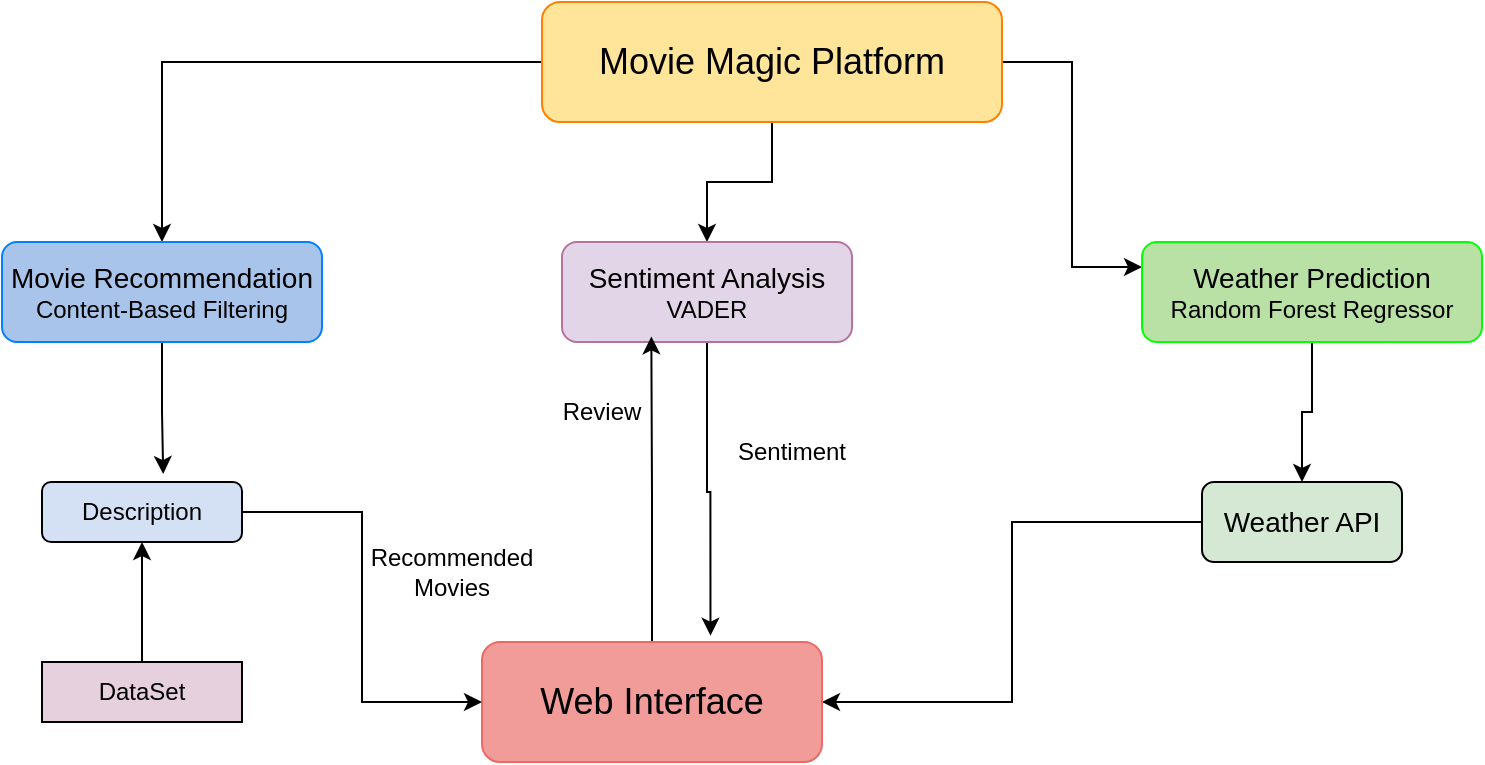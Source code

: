 <mxfile version="26.2.2">
  <diagram name="Page-1" id="xAdAGTWuR1CEKuJv0V0U">
    <mxGraphModel dx="1163" dy="626" grid="1" gridSize="10" guides="1" tooltips="1" connect="1" arrows="1" fold="1" page="1" pageScale="1" pageWidth="850" pageHeight="1100" math="0" shadow="0">
      <root>
        <mxCell id="0" />
        <mxCell id="1" parent="0" />
        <mxCell id="J6cz6Zyrws3GsBAFb2_v-21" value="" style="edgeStyle=orthogonalEdgeStyle;rounded=0;orthogonalLoop=1;jettySize=auto;html=1;" edge="1" parent="1" source="J6cz6Zyrws3GsBAFb2_v-1" target="J6cz6Zyrws3GsBAFb2_v-2">
          <mxGeometry relative="1" as="geometry" />
        </mxCell>
        <mxCell id="J6cz6Zyrws3GsBAFb2_v-22" value="" style="edgeStyle=orthogonalEdgeStyle;rounded=0;orthogonalLoop=1;jettySize=auto;html=1;entryX=0;entryY=0.25;entryDx=0;entryDy=0;" edge="1" parent="1" source="J6cz6Zyrws3GsBAFb2_v-1" target="J6cz6Zyrws3GsBAFb2_v-4">
          <mxGeometry relative="1" as="geometry" />
        </mxCell>
        <mxCell id="J6cz6Zyrws3GsBAFb2_v-24" value="" style="edgeStyle=orthogonalEdgeStyle;rounded=0;orthogonalLoop=1;jettySize=auto;html=1;entryX=0.5;entryY=0;entryDx=0;entryDy=0;" edge="1" parent="1" source="J6cz6Zyrws3GsBAFb2_v-1" target="J6cz6Zyrws3GsBAFb2_v-3">
          <mxGeometry relative="1" as="geometry">
            <mxPoint x="175" y="110" as="targetPoint" />
          </mxGeometry>
        </mxCell>
        <mxCell id="J6cz6Zyrws3GsBAFb2_v-1" value="&lt;font style=&quot;font-size: 18px;&quot;&gt;Movie Magic Platform&lt;/font&gt;" style="rounded=1;whiteSpace=wrap;html=1;fillColor=#FFE599;strokeColor=#FF8000;" vertex="1" parent="1">
          <mxGeometry x="330" y="80" width="230" height="60" as="geometry" />
        </mxCell>
        <mxCell id="J6cz6Zyrws3GsBAFb2_v-16" value="" style="edgeStyle=orthogonalEdgeStyle;rounded=0;orthogonalLoop=1;jettySize=auto;html=1;entryX=0.672;entryY=-0.053;entryDx=0;entryDy=0;entryPerimeter=0;" edge="1" parent="1" source="J6cz6Zyrws3GsBAFb2_v-2" target="J6cz6Zyrws3GsBAFb2_v-6">
          <mxGeometry relative="1" as="geometry" />
        </mxCell>
        <mxCell id="J6cz6Zyrws3GsBAFb2_v-2" value="&lt;font style=&quot;font-size: 14px;&quot;&gt;Sentiment Analysis&lt;/font&gt;&lt;div&gt;VADER&lt;/div&gt;" style="rounded=1;whiteSpace=wrap;html=1;fillColor=#E1D5E7;strokeColor=#B5739D;" vertex="1" parent="1">
          <mxGeometry x="340" y="200" width="145" height="50" as="geometry" />
        </mxCell>
        <mxCell id="J6cz6Zyrws3GsBAFb2_v-12" value="" style="edgeStyle=orthogonalEdgeStyle;rounded=0;orthogonalLoop=1;jettySize=auto;html=1;entryX=0.606;entryY=-0.133;entryDx=0;entryDy=0;entryPerimeter=0;" edge="1" parent="1" source="J6cz6Zyrws3GsBAFb2_v-3" target="J6cz6Zyrws3GsBAFb2_v-7">
          <mxGeometry relative="1" as="geometry" />
        </mxCell>
        <mxCell id="J6cz6Zyrws3GsBAFb2_v-3" value="&lt;font style=&quot;font-size: 14px;&quot;&gt;Movie Recommendation&lt;/font&gt;&lt;div&gt;Content-Based Filtering&lt;/div&gt;" style="rounded=1;whiteSpace=wrap;html=1;fillColor=#A9C4EB;strokeColor=#007FFF;" vertex="1" parent="1">
          <mxGeometry x="60" y="200" width="160" height="50" as="geometry" />
        </mxCell>
        <mxCell id="J6cz6Zyrws3GsBAFb2_v-18" value="" style="edgeStyle=orthogonalEdgeStyle;rounded=0;orthogonalLoop=1;jettySize=auto;html=1;" edge="1" parent="1" source="J6cz6Zyrws3GsBAFb2_v-4" target="J6cz6Zyrws3GsBAFb2_v-5">
          <mxGeometry relative="1" as="geometry" />
        </mxCell>
        <mxCell id="J6cz6Zyrws3GsBAFb2_v-4" value="&lt;font style=&quot;font-size: 14px;&quot;&gt;Weather Prediction&lt;/font&gt;&lt;div&gt;Random Forest Regressor&lt;/div&gt;" style="rounded=1;whiteSpace=wrap;html=1;fillColor=#B9E0A5;strokeColor=#00FF00;" vertex="1" parent="1">
          <mxGeometry x="630" y="200" width="170" height="50" as="geometry" />
        </mxCell>
        <mxCell id="J6cz6Zyrws3GsBAFb2_v-20" value="" style="edgeStyle=orthogonalEdgeStyle;rounded=0;orthogonalLoop=1;jettySize=auto;html=1;entryX=1;entryY=0.5;entryDx=0;entryDy=0;" edge="1" parent="1" source="J6cz6Zyrws3GsBAFb2_v-5" target="J6cz6Zyrws3GsBAFb2_v-6">
          <mxGeometry relative="1" as="geometry">
            <mxPoint x="710" y="430" as="targetPoint" />
          </mxGeometry>
        </mxCell>
        <mxCell id="J6cz6Zyrws3GsBAFb2_v-5" value="&lt;font style=&quot;font-size: 14px;&quot;&gt;Weather API&lt;/font&gt;" style="rounded=1;whiteSpace=wrap;html=1;align=center;fillColor=#D5E8D4;" vertex="1" parent="1">
          <mxGeometry x="660" y="320" width="100" height="40" as="geometry" />
        </mxCell>
        <mxCell id="J6cz6Zyrws3GsBAFb2_v-14" value="" style="edgeStyle=orthogonalEdgeStyle;rounded=0;orthogonalLoop=1;jettySize=auto;html=1;entryX=0.308;entryY=0.944;entryDx=0;entryDy=0;entryPerimeter=0;exitX=0.5;exitY=0;exitDx=0;exitDy=0;" edge="1" parent="1" source="J6cz6Zyrws3GsBAFb2_v-6" target="J6cz6Zyrws3GsBAFb2_v-2">
          <mxGeometry relative="1" as="geometry">
            <mxPoint x="385" y="400" as="sourcePoint" />
            <mxPoint x="385" y="260" as="targetPoint" />
          </mxGeometry>
        </mxCell>
        <mxCell id="J6cz6Zyrws3GsBAFb2_v-6" value="&lt;font style=&quot;font-size: 18px;&quot;&gt;Web Interface&lt;/font&gt;" style="rounded=1;whiteSpace=wrap;html=1;fillColor=#F19C99;strokeColor=#EA6B66;" vertex="1" parent="1">
          <mxGeometry x="300" y="400" width="170" height="60" as="geometry" />
        </mxCell>
        <mxCell id="J6cz6Zyrws3GsBAFb2_v-10" value="" style="edgeStyle=orthogonalEdgeStyle;rounded=0;orthogonalLoop=1;jettySize=auto;html=1;entryX=0.5;entryY=1;entryDx=0;entryDy=0;" edge="1" parent="1" source="J6cz6Zyrws3GsBAFb2_v-8" target="J6cz6Zyrws3GsBAFb2_v-7">
          <mxGeometry relative="1" as="geometry" />
        </mxCell>
        <mxCell id="J6cz6Zyrws3GsBAFb2_v-11" value="" style="edgeStyle=orthogonalEdgeStyle;rounded=0;orthogonalLoop=1;jettySize=auto;html=1;entryX=0;entryY=0.5;entryDx=0;entryDy=0;" edge="1" parent="1" source="J6cz6Zyrws3GsBAFb2_v-7" target="J6cz6Zyrws3GsBAFb2_v-6">
          <mxGeometry relative="1" as="geometry">
            <mxPoint x="250" y="440" as="targetPoint" />
          </mxGeometry>
        </mxCell>
        <mxCell id="J6cz6Zyrws3GsBAFb2_v-7" value="Description" style="rounded=1;whiteSpace=wrap;html=1;fillColor=#D4E1F5;" vertex="1" parent="1">
          <mxGeometry x="80" y="320" width="100" height="30" as="geometry" />
        </mxCell>
        <mxCell id="J6cz6Zyrws3GsBAFb2_v-8" value="DataSet" style="rounded=0;whiteSpace=wrap;html=1;fillColor=#E6D0DE;" vertex="1" parent="1">
          <mxGeometry x="80" y="410" width="100" height="30" as="geometry" />
        </mxCell>
        <mxCell id="J6cz6Zyrws3GsBAFb2_v-9" value="Recommended Movies" style="text;html=1;align=center;verticalAlign=middle;whiteSpace=wrap;rounded=0;" vertex="1" parent="1">
          <mxGeometry x="270" y="350" width="30" height="30" as="geometry" />
        </mxCell>
        <mxCell id="J6cz6Zyrws3GsBAFb2_v-15" value="Review" style="text;html=1;align=center;verticalAlign=middle;whiteSpace=wrap;rounded=0;" vertex="1" parent="1">
          <mxGeometry x="330" y="270" width="60" height="30" as="geometry" />
        </mxCell>
        <mxCell id="J6cz6Zyrws3GsBAFb2_v-17" value="Sentiment" style="text;html=1;align=center;verticalAlign=middle;whiteSpace=wrap;rounded=0;" vertex="1" parent="1">
          <mxGeometry x="425" y="290" width="60" height="30" as="geometry" />
        </mxCell>
      </root>
    </mxGraphModel>
  </diagram>
</mxfile>
